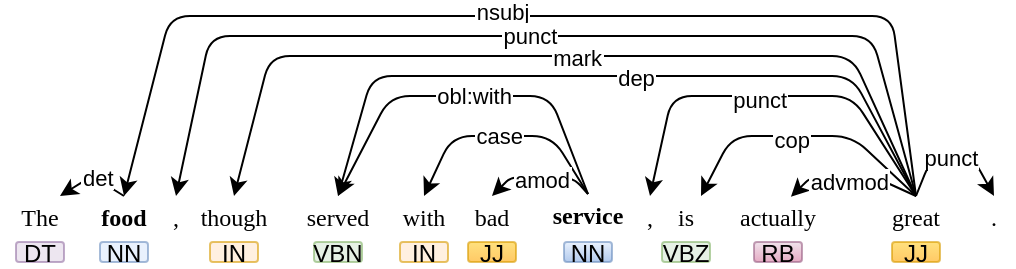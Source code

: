 <mxfile version="22.1.11" type="github">
  <diagram name="Page-1" id="r9KgoVCYdqJ9KJq_59oU">
    <mxGraphModel dx="1247" dy="657" grid="1" gridSize="10" guides="1" tooltips="1" connect="1" arrows="1" fold="1" page="1" pageScale="1" pageWidth="827" pageHeight="1169" math="0" shadow="0">
      <root>
        <mxCell id="0" />
        <mxCell id="1" parent="0" />
        <UserObject label="The" placeholders="1" name="Variable" id="ieEwcSVPILZhV7FS9laS-34">
          <mxCell style="text;strokeColor=none;fillColor=none;align=center;verticalAlign=middle;overflow=hidden;fontFamily=Verdana;" parent="1" vertex="1">
            <mxGeometry x="115" y="400" width="40" height="20" as="geometry" />
          </mxCell>
        </UserObject>
        <UserObject label="food" placeholders="1" name="Variable" id="ieEwcSVPILZhV7FS9laS-35">
          <mxCell style="text;strokeColor=none;fillColor=none;align=center;verticalAlign=middle;overflow=hidden;fontFamily=Verdana;fontStyle=1;" parent="1" vertex="1">
            <mxGeometry x="152" y="400" width="50" height="20" as="geometry" />
          </mxCell>
        </UserObject>
        <UserObject label="though" placeholders="1" name="Variable" id="ieEwcSVPILZhV7FS9laS-36">
          <mxCell style="text;strokeColor=none;fillColor=none;align=center;verticalAlign=middle;overflow=hidden;fontFamily=Verdana;" parent="1" vertex="1">
            <mxGeometry x="207" y="400" width="50" height="20" as="geometry" />
          </mxCell>
        </UserObject>
        <UserObject label="served" placeholders="1" name="Variable" id="ieEwcSVPILZhV7FS9laS-38">
          <mxCell style="text;strokeColor=none;fillColor=none;align=center;verticalAlign=middle;overflow=hidden;fontFamily=Verdana;" parent="1" vertex="1">
            <mxGeometry x="259" y="400" width="50" height="20" as="geometry" />
          </mxCell>
        </UserObject>
        <UserObject label="with" placeholders="1" name="Variable" id="ieEwcSVPILZhV7FS9laS-39">
          <mxCell style="text;strokeColor=none;fillColor=none;align=center;verticalAlign=middle;overflow=hidden;fontFamily=Verdana;" parent="1" vertex="1">
            <mxGeometry x="302" y="400" width="50" height="20" as="geometry" />
          </mxCell>
        </UserObject>
        <UserObject label="bad" placeholders="1" name="Variable" id="ieEwcSVPILZhV7FS9laS-40">
          <mxCell style="text;strokeColor=none;fillColor=none;align=center;verticalAlign=middle;overflow=hidden;fontFamily=Verdana;" parent="1" vertex="1">
            <mxGeometry x="336" y="400" width="50" height="20" as="geometry" />
          </mxCell>
        </UserObject>
        <UserObject label="service" placeholders="1" name="Variable" id="ieEwcSVPILZhV7FS9laS-41">
          <mxCell style="text;strokeColor=none;fillColor=none;align=center;verticalAlign=middle;overflow=hidden;fontFamily=Verdana;fontStyle=1;" parent="1" vertex="1">
            <mxGeometry x="384" y="399" width="50" height="20" as="geometry" />
          </mxCell>
        </UserObject>
        <UserObject label="is" placeholders="1" name="Variable" id="ieEwcSVPILZhV7FS9laS-42">
          <mxCell style="text;strokeColor=none;fillColor=none;align=center;verticalAlign=middle;overflow=hidden;fontFamily=Verdana;" parent="1" vertex="1">
            <mxGeometry x="443" y="400" width="30" height="20" as="geometry" />
          </mxCell>
        </UserObject>
        <UserObject label="actually" placeholders="1" name="Variable" id="ieEwcSVPILZhV7FS9laS-43">
          <mxCell style="text;strokeColor=none;fillColor=none;align=center;verticalAlign=middle;overflow=hidden;fontFamily=Verdana;" parent="1" vertex="1">
            <mxGeometry x="479" y="400" width="50" height="20" as="geometry" />
          </mxCell>
        </UserObject>
        <UserObject label="great" placeholders="1" name="Variable" id="ieEwcSVPILZhV7FS9laS-44">
          <mxCell style="text;strokeColor=none;fillColor=none;align=center;verticalAlign=middle;overflow=hidden;fontFamily=Verdana;" parent="1" vertex="1">
            <mxGeometry x="548" y="400" width="50" height="20" as="geometry" />
          </mxCell>
        </UserObject>
        <UserObject label="," placeholders="1" name="Variable" id="ieEwcSVPILZhV7FS9laS-45">
          <mxCell style="text;strokeColor=none;fillColor=none;align=center;verticalAlign=middle;overflow=hidden;fontFamily=Verdana;" parent="1" vertex="1">
            <mxGeometry x="430" y="400" width="20" height="20" as="geometry" />
          </mxCell>
        </UserObject>
        <UserObject label="," placeholders="1" name="Variable" id="ieEwcSVPILZhV7FS9laS-46">
          <mxCell style="text;strokeColor=none;fillColor=none;align=center;verticalAlign=middle;overflow=hidden;fontFamily=Verdana;" parent="1" vertex="1">
            <mxGeometry x="193" y="400" width="20" height="20" as="geometry" />
          </mxCell>
        </UserObject>
        <UserObject label="." placeholders="1" name="Variable" id="ieEwcSVPILZhV7FS9laS-47">
          <mxCell style="text;strokeColor=none;fillColor=none;align=center;verticalAlign=middle;overflow=hidden;fontFamily=Verdana;" parent="1" vertex="1">
            <mxGeometry x="602" y="400" width="20" height="20" as="geometry" />
          </mxCell>
        </UserObject>
        <mxCell id="ieEwcSVPILZhV7FS9laS-48" value="" style="endArrow=classic;entryX=0.75;entryY=0;entryDx=0;entryDy=0;rounded=1;exitX=0.5;exitY=0;exitDx=0;exitDy=0;" parent="1" source="ieEwcSVPILZhV7FS9laS-35" target="ieEwcSVPILZhV7FS9laS-34" edge="1">
          <mxGeometry relative="1" as="geometry">
            <mxPoint x="206" y="400" as="sourcePoint" />
            <mxPoint x="191" y="370" as="targetPoint" />
            <Array as="points">
              <mxPoint x="161" y="390" />
            </Array>
          </mxGeometry>
        </mxCell>
        <mxCell id="ieEwcSVPILZhV7FS9laS-49" value="det" style="edgeLabel;resizable=0;align=center;verticalAlign=middle;" parent="ieEwcSVPILZhV7FS9laS-48" connectable="0" vertex="1">
          <mxGeometry relative="1" as="geometry">
            <mxPoint x="3" as="offset" />
          </mxGeometry>
        </mxCell>
        <mxCell id="ieEwcSVPILZhV7FS9laS-52" value="" style="endArrow=classic;entryX=0.5;entryY=0;entryDx=0;entryDy=0;rounded=1;exitX=0.5;exitY=0;exitDx=0;exitDy=0;" parent="1" source="ieEwcSVPILZhV7FS9laS-44" target="ieEwcSVPILZhV7FS9laS-35" edge="1">
          <mxGeometry relative="1" as="geometry">
            <mxPoint x="216" y="471" as="sourcePoint" />
            <mxPoint x="181" y="471" as="targetPoint" />
            <Array as="points">
              <mxPoint x="561" y="310" />
              <mxPoint x="361" y="310" />
              <mxPoint x="200" y="310" />
            </Array>
          </mxGeometry>
        </mxCell>
        <mxCell id="ieEwcSVPILZhV7FS9laS-53" value="nsubj" style="edgeLabel;resizable=0;align=center;verticalAlign=middle;" parent="ieEwcSVPILZhV7FS9laS-52" connectable="0" vertex="1">
          <mxGeometry relative="1" as="geometry">
            <mxPoint x="-13" y="-3" as="offset" />
          </mxGeometry>
        </mxCell>
        <mxCell id="ieEwcSVPILZhV7FS9laS-54" value="" style="endArrow=classic;rounded=1;exitX=0.5;exitY=0;exitDx=0;exitDy=0;entryX=0.5;entryY=0;entryDx=0;entryDy=0;" parent="1" source="ieEwcSVPILZhV7FS9laS-44" target="ieEwcSVPILZhV7FS9laS-46" edge="1">
          <mxGeometry relative="1" as="geometry">
            <mxPoint x="575" y="430" as="sourcePoint" />
            <mxPoint x="207" y="400" as="targetPoint" />
            <Array as="points">
              <mxPoint x="551" y="320" />
              <mxPoint x="220" y="320" />
            </Array>
          </mxGeometry>
        </mxCell>
        <mxCell id="ieEwcSVPILZhV7FS9laS-55" value="punct" style="edgeLabel;resizable=0;align=center;verticalAlign=middle;" parent="ieEwcSVPILZhV7FS9laS-54" connectable="0" vertex="1">
          <mxGeometry relative="1" as="geometry">
            <mxPoint x="-6" y="-1" as="offset" />
          </mxGeometry>
        </mxCell>
        <mxCell id="ieEwcSVPILZhV7FS9laS-56" value="" style="endArrow=classic;rounded=1;exitX=0.5;exitY=0;exitDx=0;exitDy=0;entryX=0.5;entryY=0;entryDx=0;entryDy=0;" parent="1" source="ieEwcSVPILZhV7FS9laS-44" target="ieEwcSVPILZhV7FS9laS-36" edge="1">
          <mxGeometry relative="1" as="geometry">
            <mxPoint x="575" y="410" as="sourcePoint" />
            <mxPoint x="271" y="410" as="targetPoint" />
            <Array as="points">
              <mxPoint x="541" y="330" />
              <mxPoint x="250" y="330" />
            </Array>
          </mxGeometry>
        </mxCell>
        <mxCell id="ieEwcSVPILZhV7FS9laS-58" value="" style="endArrow=classic;rounded=1;exitX=0.5;exitY=0;exitDx=0;exitDy=0;entryX=0.5;entryY=0;entryDx=0;entryDy=0;" parent="1" source="ieEwcSVPILZhV7FS9laS-44" target="ieEwcSVPILZhV7FS9laS-38" edge="1">
          <mxGeometry relative="1" as="geometry">
            <mxPoint x="574" y="430" as="sourcePoint" />
            <mxPoint x="300" y="430" as="targetPoint" />
            <Array as="points">
              <mxPoint x="541" y="340" />
              <mxPoint x="301" y="340" />
            </Array>
          </mxGeometry>
        </mxCell>
        <mxCell id="ieEwcSVPILZhV7FS9laS-59" value="dep" style="edgeLabel;resizable=0;align=center;verticalAlign=middle;" parent="ieEwcSVPILZhV7FS9laS-58" connectable="0" vertex="1">
          <mxGeometry relative="1" as="geometry">
            <mxPoint x="9" as="offset" />
          </mxGeometry>
        </mxCell>
        <mxCell id="ieEwcSVPILZhV7FS9laS-60" value="" style="endArrow=classic;rounded=1;exitX=0.5;exitY=0;exitDx=0;exitDy=0;entryX=0.5;entryY=0;entryDx=0;entryDy=0;" parent="1" source="ieEwcSVPILZhV7FS9laS-41" target="ieEwcSVPILZhV7FS9laS-38" edge="1">
          <mxGeometry relative="1" as="geometry">
            <mxPoint x="540" y="410" as="sourcePoint" />
            <mxPoint x="314" y="410" as="targetPoint" />
            <Array as="points">
              <mxPoint x="390" y="350" />
              <mxPoint x="361" y="350" />
              <mxPoint x="310" y="350" />
            </Array>
          </mxGeometry>
        </mxCell>
        <mxCell id="ieEwcSVPILZhV7FS9laS-61" value="obl:with" style="edgeLabel;resizable=0;align=center;verticalAlign=middle;" parent="ieEwcSVPILZhV7FS9laS-60" connectable="0" vertex="1">
          <mxGeometry relative="1" as="geometry">
            <mxPoint x="4" y="-1" as="offset" />
          </mxGeometry>
        </mxCell>
        <mxCell id="ieEwcSVPILZhV7FS9laS-62" value="" style="endArrow=classic;rounded=1;exitX=0.5;exitY=0;exitDx=0;exitDy=0;entryX=0.5;entryY=0;entryDx=0;entryDy=0;" parent="1" source="ieEwcSVPILZhV7FS9laS-41" target="ieEwcSVPILZhV7FS9laS-39" edge="1">
          <mxGeometry relative="1" as="geometry">
            <mxPoint x="462" y="400" as="sourcePoint" />
            <mxPoint x="351" y="400" as="targetPoint" />
            <Array as="points">
              <mxPoint x="391" y="370" />
              <mxPoint x="341" y="370" />
            </Array>
          </mxGeometry>
        </mxCell>
        <mxCell id="ieEwcSVPILZhV7FS9laS-63" value="case" style="edgeLabel;resizable=0;align=center;verticalAlign=middle;" parent="ieEwcSVPILZhV7FS9laS-62" connectable="0" vertex="1">
          <mxGeometry relative="1" as="geometry">
            <mxPoint x="-2" y="-1" as="offset" />
          </mxGeometry>
        </mxCell>
        <mxCell id="ieEwcSVPILZhV7FS9laS-64" value="" style="endArrow=classic;rounded=1;exitX=0.5;exitY=0;exitDx=0;exitDy=0;entryX=0.5;entryY=0;entryDx=0;entryDy=0;" parent="1" source="ieEwcSVPILZhV7FS9laS-41" target="ieEwcSVPILZhV7FS9laS-40" edge="1">
          <mxGeometry relative="1" as="geometry">
            <mxPoint x="444" y="411" as="sourcePoint" />
            <mxPoint x="373" y="411" as="targetPoint" />
            <Array as="points">
              <mxPoint x="401" y="390" />
              <mxPoint x="371" y="390" />
            </Array>
          </mxGeometry>
        </mxCell>
        <mxCell id="ieEwcSVPILZhV7FS9laS-65" value="amod" style="edgeLabel;resizable=0;align=center;verticalAlign=middle;" parent="ieEwcSVPILZhV7FS9laS-64" connectable="0" vertex="1">
          <mxGeometry relative="1" as="geometry">
            <mxPoint x="1" y="1" as="offset" />
          </mxGeometry>
        </mxCell>
        <mxCell id="ieEwcSVPILZhV7FS9laS-67" value="" style="endArrow=classic;rounded=1;exitX=0.5;exitY=0;exitDx=0;exitDy=0;entryX=0.5;entryY=0;entryDx=0;entryDy=0;" parent="1" source="ieEwcSVPILZhV7FS9laS-44" target="ieEwcSVPILZhV7FS9laS-45" edge="1">
          <mxGeometry relative="1" as="geometry">
            <mxPoint x="531" y="400" as="sourcePoint" />
            <mxPoint x="460" y="400" as="targetPoint" />
            <Array as="points">
              <mxPoint x="541" y="350" />
              <mxPoint x="481" y="350" />
              <mxPoint x="451" y="350" />
            </Array>
          </mxGeometry>
        </mxCell>
        <mxCell id="ieEwcSVPILZhV7FS9laS-68" value="punct" style="edgeLabel;resizable=0;align=center;verticalAlign=middle;" parent="ieEwcSVPILZhV7FS9laS-67" connectable="0" vertex="1">
          <mxGeometry relative="1" as="geometry">
            <mxPoint x="-5" y="1" as="offset" />
          </mxGeometry>
        </mxCell>
        <mxCell id="ieEwcSVPILZhV7FS9laS-70" value="" style="endArrow=classic;rounded=1;entryX=0.75;entryY=0;entryDx=0;entryDy=0;exitX=0.5;exitY=0;exitDx=0;exitDy=0;" parent="1" source="ieEwcSVPILZhV7FS9laS-44" target="ieEwcSVPILZhV7FS9laS-42" edge="1">
          <mxGeometry relative="1" as="geometry">
            <mxPoint x="561" y="400" as="sourcePoint" />
            <mxPoint x="452" y="400" as="targetPoint" />
            <Array as="points">
              <mxPoint x="541" y="370" />
              <mxPoint x="481" y="370" />
            </Array>
          </mxGeometry>
        </mxCell>
        <mxCell id="ieEwcSVPILZhV7FS9laS-71" value="cop" style="edgeLabel;resizable=0;align=center;verticalAlign=middle;" parent="ieEwcSVPILZhV7FS9laS-70" connectable="0" vertex="1">
          <mxGeometry relative="1" as="geometry">
            <mxPoint x="-5" y="1" as="offset" />
          </mxGeometry>
        </mxCell>
        <mxCell id="ieEwcSVPILZhV7FS9laS-73" value="" style="endArrow=classic;rounded=1;exitX=0.5;exitY=0;exitDx=0;exitDy=0;entryX=0.629;entryY=0.02;entryDx=0;entryDy=0;entryPerimeter=0;" parent="1" source="ieEwcSVPILZhV7FS9laS-44" target="ieEwcSVPILZhV7FS9laS-43" edge="1">
          <mxGeometry relative="1" as="geometry">
            <mxPoint x="561" y="400" as="sourcePoint" />
            <mxPoint x="501" y="400" as="targetPoint" />
            <Array as="points">
              <mxPoint x="551" y="390" />
              <mxPoint x="521" y="390" />
            </Array>
          </mxGeometry>
        </mxCell>
        <mxCell id="ieEwcSVPILZhV7FS9laS-74" value="advmod" style="edgeLabel;resizable=0;align=center;verticalAlign=middle;" parent="ieEwcSVPILZhV7FS9laS-73" connectable="0" vertex="1">
          <mxGeometry relative="1" as="geometry">
            <mxPoint x="-1" y="2" as="offset" />
          </mxGeometry>
        </mxCell>
        <mxCell id="ieEwcSVPILZhV7FS9laS-75" value="" style="endArrow=classic;rounded=1;exitX=0.5;exitY=0;exitDx=0;exitDy=0;entryX=0.5;entryY=0;entryDx=0;entryDy=0;" parent="1" source="ieEwcSVPILZhV7FS9laS-44" target="ieEwcSVPILZhV7FS9laS-47" edge="1">
          <mxGeometry relative="1" as="geometry">
            <mxPoint x="583" y="470" as="sourcePoint" />
            <mxPoint x="511" y="470" as="targetPoint" />
            <Array as="points">
              <mxPoint x="581" y="380" />
              <mxPoint x="601" y="380" />
            </Array>
          </mxGeometry>
        </mxCell>
        <mxCell id="ieEwcSVPILZhV7FS9laS-76" value="punct" style="edgeLabel;resizable=0;align=center;verticalAlign=middle;" parent="ieEwcSVPILZhV7FS9laS-75" connectable="0" vertex="1">
          <mxGeometry relative="1" as="geometry">
            <mxPoint x="-1" as="offset" />
          </mxGeometry>
        </mxCell>
        <mxCell id="ieEwcSVPILZhV7FS9laS-78" value="DT" style="rounded=1;opacity=60;fillColor=#e1d5e7;strokeColor=#9673a6;" parent="1" vertex="1">
          <mxGeometry x="123" y="423" width="24" height="10" as="geometry" />
        </mxCell>
        <mxCell id="ieEwcSVPILZhV7FS9laS-79" value="JJ" style="rounded=1;opacity=60;fillColor=#ffcd28;strokeColor=#d79b00;gradientColor=#ffa500;" parent="1" vertex="1">
          <mxGeometry x="349" y="423" width="24" height="10" as="geometry" />
        </mxCell>
        <mxCell id="ieEwcSVPILZhV7FS9laS-80" value="NN" style="rounded=1;opacity=60;fillColor=#dae8fc;strokeColor=#6c8ebf;" parent="1" vertex="1">
          <mxGeometry x="165" y="423" width="24" height="10" as="geometry" />
        </mxCell>
        <mxCell id="ieEwcSVPILZhV7FS9laS-81" value="IN" style="rounded=1;opacity=60;fillColor=#ffe6cc;strokeColor=#d79b00;" parent="1" vertex="1">
          <mxGeometry x="220" y="423" width="24" height="10" as="geometry" />
        </mxCell>
        <mxCell id="ieEwcSVPILZhV7FS9laS-82" value="VBN" style="rounded=1;opacity=60;fillColor=#d5e8d4;strokeColor=#82b366;" parent="1" vertex="1">
          <mxGeometry x="272" y="423" width="24" height="10" as="geometry" />
        </mxCell>
        <mxCell id="ieEwcSVPILZhV7FS9laS-83" value="IN" style="rounded=1;opacity=60;fillColor=#ffe6cc;strokeColor=#d79b00;" parent="1" vertex="1">
          <mxGeometry x="315" y="423" width="24" height="10" as="geometry" />
        </mxCell>
        <mxCell id="ieEwcSVPILZhV7FS9laS-85" value="JJ" style="rounded=1;opacity=60;fillColor=#ffcd28;strokeColor=#d79b00;gradientColor=#ffa500;" parent="1" vertex="1">
          <mxGeometry x="561" y="423" width="24" height="10" as="geometry" />
        </mxCell>
        <mxCell id="ieEwcSVPILZhV7FS9laS-86" value="NN" style="rounded=1;opacity=60;fillColor=#dae8fc;strokeColor=#6c8ebf;gradientColor=#7ea6e0;" parent="1" vertex="1">
          <mxGeometry x="397" y="423" width="24" height="10" as="geometry" />
        </mxCell>
        <mxCell id="ieEwcSVPILZhV7FS9laS-87" value="VBZ" style="rounded=1;opacity=60;fillColor=#d5e8d4;strokeColor=#82b366;" parent="1" vertex="1">
          <mxGeometry x="446" y="423" width="24" height="10" as="geometry" />
        </mxCell>
        <mxCell id="ieEwcSVPILZhV7FS9laS-88" value="RB" style="rounded=1;opacity=60;fillColor=#e6d0de;strokeColor=#996185;gradientColor=#d5739d;" parent="1" vertex="1">
          <mxGeometry x="492" y="423" width="24" height="10" as="geometry" />
        </mxCell>
        <mxCell id="ieEwcSVPILZhV7FS9laS-92" value="mark" style="edgeLabel;resizable=0;align=center;verticalAlign=middle;" parent="1" connectable="0" vertex="1">
          <mxGeometry x="402.538" y="332" as="geometry">
            <mxPoint x="1" y="-2" as="offset" />
          </mxGeometry>
        </mxCell>
      </root>
    </mxGraphModel>
  </diagram>
</mxfile>
